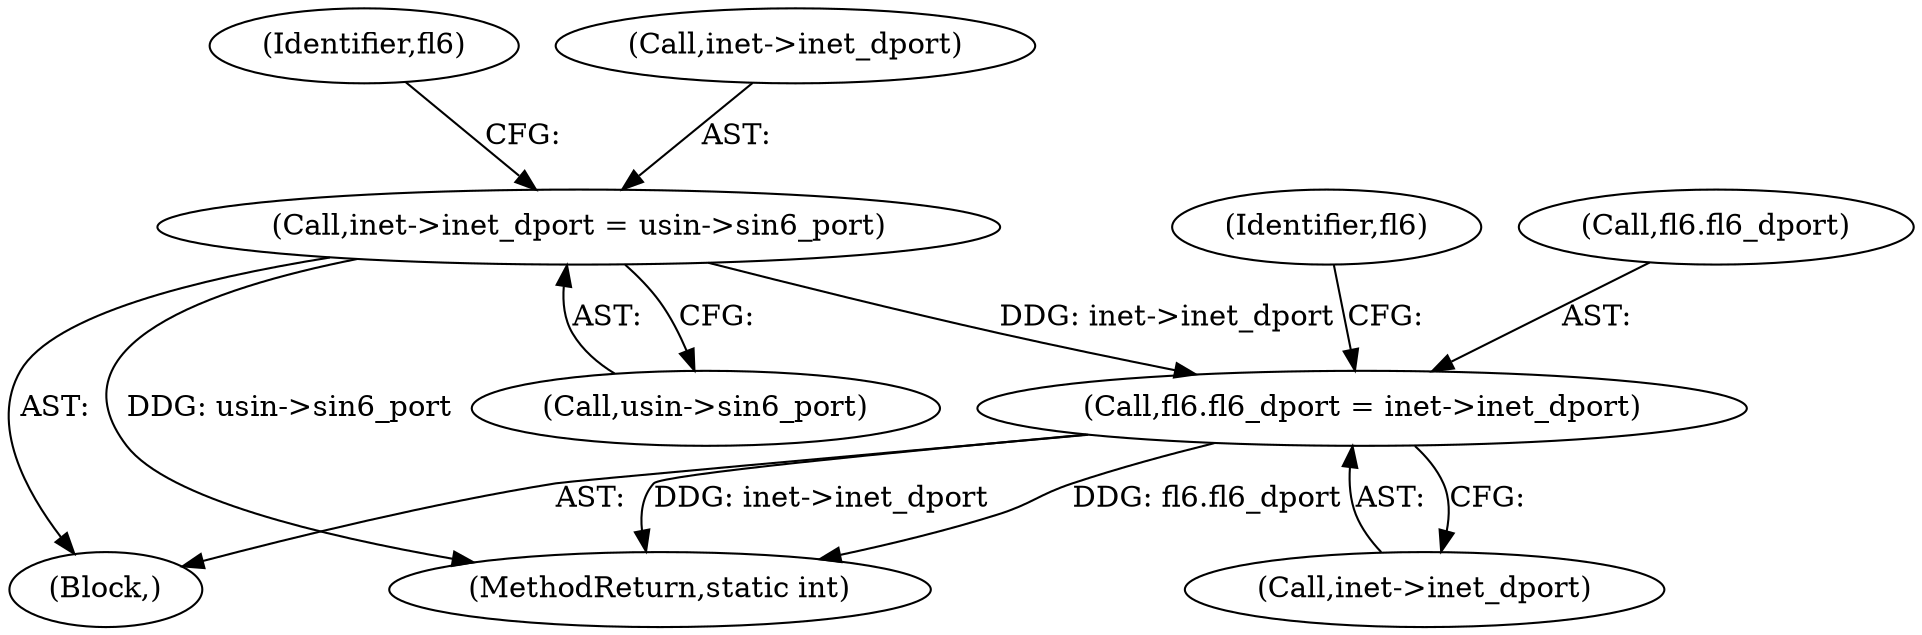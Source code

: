 digraph "0_linux_45f6fad84cc305103b28d73482b344d7f5b76f39_4@pointer" {
"1000471" [label="(Call,fl6.fl6_dport = inet->inet_dport)"];
"1000429" [label="(Call,inet->inet_dport = usin->sin6_port)"];
"1000108" [label="(Block,)"];
"1000480" [label="(Identifier,fl6)"];
"1000600" [label="(MethodReturn,static int)"];
"1000433" [label="(Call,usin->sin6_port)"];
"1000472" [label="(Call,fl6.fl6_dport)"];
"1000429" [label="(Call,inet->inet_dport = usin->sin6_port)"];
"1000471" [label="(Call,fl6.fl6_dport = inet->inet_dport)"];
"1000475" [label="(Call,inet->inet_dport)"];
"1000438" [label="(Identifier,fl6)"];
"1000430" [label="(Call,inet->inet_dport)"];
"1000471" -> "1000108"  [label="AST: "];
"1000471" -> "1000475"  [label="CFG: "];
"1000472" -> "1000471"  [label="AST: "];
"1000475" -> "1000471"  [label="AST: "];
"1000480" -> "1000471"  [label="CFG: "];
"1000471" -> "1000600"  [label="DDG: fl6.fl6_dport"];
"1000471" -> "1000600"  [label="DDG: inet->inet_dport"];
"1000429" -> "1000471"  [label="DDG: inet->inet_dport"];
"1000429" -> "1000108"  [label="AST: "];
"1000429" -> "1000433"  [label="CFG: "];
"1000430" -> "1000429"  [label="AST: "];
"1000433" -> "1000429"  [label="AST: "];
"1000438" -> "1000429"  [label="CFG: "];
"1000429" -> "1000600"  [label="DDG: usin->sin6_port"];
}
